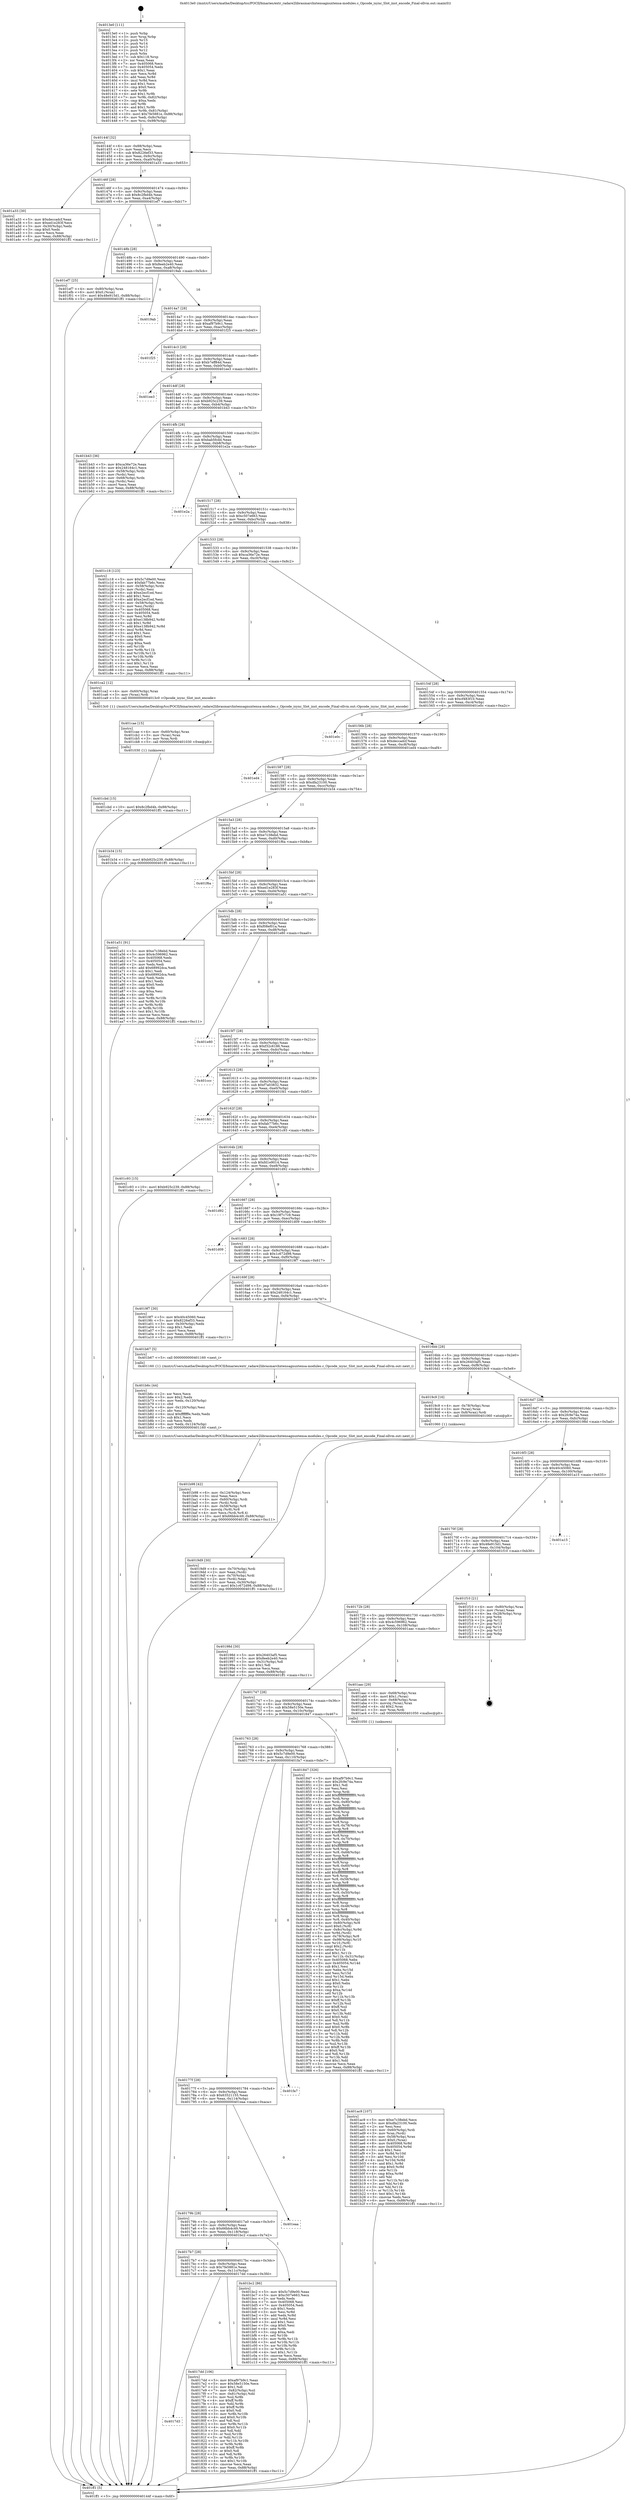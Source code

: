 digraph "0x4013e0" {
  label = "0x4013e0 (/mnt/c/Users/mathe/Desktop/tcc/POCII/binaries/extr_radare2librasmarchxtensagnuxtensa-modules.c_Opcode_isync_Slot_inst_encode_Final-ollvm.out::main(0))"
  labelloc = "t"
  node[shape=record]

  Entry [label="",width=0.3,height=0.3,shape=circle,fillcolor=black,style=filled]
  "0x40144f" [label="{
     0x40144f [32]\l
     | [instrs]\l
     &nbsp;&nbsp;0x40144f \<+6\>: mov -0x88(%rbp),%eax\l
     &nbsp;&nbsp;0x401455 \<+2\>: mov %eax,%ecx\l
     &nbsp;&nbsp;0x401457 \<+6\>: sub $0x8226ef33,%ecx\l
     &nbsp;&nbsp;0x40145d \<+6\>: mov %eax,-0x9c(%rbp)\l
     &nbsp;&nbsp;0x401463 \<+6\>: mov %ecx,-0xa0(%rbp)\l
     &nbsp;&nbsp;0x401469 \<+6\>: je 0000000000401a33 \<main+0x653\>\l
  }"]
  "0x401a33" [label="{
     0x401a33 [30]\l
     | [instrs]\l
     &nbsp;&nbsp;0x401a33 \<+5\>: mov $0xdeccadcf,%eax\l
     &nbsp;&nbsp;0x401a38 \<+5\>: mov $0xed1e283f,%ecx\l
     &nbsp;&nbsp;0x401a3d \<+3\>: mov -0x30(%rbp),%edx\l
     &nbsp;&nbsp;0x401a40 \<+3\>: cmp $0x0,%edx\l
     &nbsp;&nbsp;0x401a43 \<+3\>: cmove %ecx,%eax\l
     &nbsp;&nbsp;0x401a46 \<+6\>: mov %eax,-0x88(%rbp)\l
     &nbsp;&nbsp;0x401a4c \<+5\>: jmp 0000000000401ff1 \<main+0xc11\>\l
  }"]
  "0x40146f" [label="{
     0x40146f [28]\l
     | [instrs]\l
     &nbsp;&nbsp;0x40146f \<+5\>: jmp 0000000000401474 \<main+0x94\>\l
     &nbsp;&nbsp;0x401474 \<+6\>: mov -0x9c(%rbp),%eax\l
     &nbsp;&nbsp;0x40147a \<+5\>: sub $0x8c2fbd4b,%eax\l
     &nbsp;&nbsp;0x40147f \<+6\>: mov %eax,-0xa4(%rbp)\l
     &nbsp;&nbsp;0x401485 \<+6\>: je 0000000000401ef7 \<main+0xb17\>\l
  }"]
  Exit [label="",width=0.3,height=0.3,shape=circle,fillcolor=black,style=filled,peripheries=2]
  "0x401ef7" [label="{
     0x401ef7 [25]\l
     | [instrs]\l
     &nbsp;&nbsp;0x401ef7 \<+4\>: mov -0x80(%rbp),%rax\l
     &nbsp;&nbsp;0x401efb \<+6\>: movl $0x0,(%rax)\l
     &nbsp;&nbsp;0x401f01 \<+10\>: movl $0x48e915d1,-0x88(%rbp)\l
     &nbsp;&nbsp;0x401f0b \<+5\>: jmp 0000000000401ff1 \<main+0xc11\>\l
  }"]
  "0x40148b" [label="{
     0x40148b [28]\l
     | [instrs]\l
     &nbsp;&nbsp;0x40148b \<+5\>: jmp 0000000000401490 \<main+0xb0\>\l
     &nbsp;&nbsp;0x401490 \<+6\>: mov -0x9c(%rbp),%eax\l
     &nbsp;&nbsp;0x401496 \<+5\>: sub $0x8eeb2e40,%eax\l
     &nbsp;&nbsp;0x40149b \<+6\>: mov %eax,-0xa8(%rbp)\l
     &nbsp;&nbsp;0x4014a1 \<+6\>: je 00000000004019ab \<main+0x5cb\>\l
  }"]
  "0x401cbd" [label="{
     0x401cbd [15]\l
     | [instrs]\l
     &nbsp;&nbsp;0x401cbd \<+10\>: movl $0x8c2fbd4b,-0x88(%rbp)\l
     &nbsp;&nbsp;0x401cc7 \<+5\>: jmp 0000000000401ff1 \<main+0xc11\>\l
  }"]
  "0x4019ab" [label="{
     0x4019ab\l
  }", style=dashed]
  "0x4014a7" [label="{
     0x4014a7 [28]\l
     | [instrs]\l
     &nbsp;&nbsp;0x4014a7 \<+5\>: jmp 00000000004014ac \<main+0xcc\>\l
     &nbsp;&nbsp;0x4014ac \<+6\>: mov -0x9c(%rbp),%eax\l
     &nbsp;&nbsp;0x4014b2 \<+5\>: sub $0xaf97b9c1,%eax\l
     &nbsp;&nbsp;0x4014b7 \<+6\>: mov %eax,-0xac(%rbp)\l
     &nbsp;&nbsp;0x4014bd \<+6\>: je 0000000000401f25 \<main+0xb45\>\l
  }"]
  "0x401cae" [label="{
     0x401cae [15]\l
     | [instrs]\l
     &nbsp;&nbsp;0x401cae \<+4\>: mov -0x60(%rbp),%rax\l
     &nbsp;&nbsp;0x401cb2 \<+3\>: mov (%rax),%rax\l
     &nbsp;&nbsp;0x401cb5 \<+3\>: mov %rax,%rdi\l
     &nbsp;&nbsp;0x401cb8 \<+5\>: call 0000000000401030 \<free@plt\>\l
     | [calls]\l
     &nbsp;&nbsp;0x401030 \{1\} (unknown)\l
  }"]
  "0x401f25" [label="{
     0x401f25\l
  }", style=dashed]
  "0x4014c3" [label="{
     0x4014c3 [28]\l
     | [instrs]\l
     &nbsp;&nbsp;0x4014c3 \<+5\>: jmp 00000000004014c8 \<main+0xe8\>\l
     &nbsp;&nbsp;0x4014c8 \<+6\>: mov -0x9c(%rbp),%eax\l
     &nbsp;&nbsp;0x4014ce \<+5\>: sub $0xb7eff84d,%eax\l
     &nbsp;&nbsp;0x4014d3 \<+6\>: mov %eax,-0xb0(%rbp)\l
     &nbsp;&nbsp;0x4014d9 \<+6\>: je 0000000000401ee3 \<main+0xb03\>\l
  }"]
  "0x401b98" [label="{
     0x401b98 [42]\l
     | [instrs]\l
     &nbsp;&nbsp;0x401b98 \<+6\>: mov -0x124(%rbp),%ecx\l
     &nbsp;&nbsp;0x401b9e \<+3\>: imul %eax,%ecx\l
     &nbsp;&nbsp;0x401ba1 \<+4\>: mov -0x60(%rbp),%rdi\l
     &nbsp;&nbsp;0x401ba5 \<+3\>: mov (%rdi),%rdi\l
     &nbsp;&nbsp;0x401ba8 \<+4\>: mov -0x58(%rbp),%r8\l
     &nbsp;&nbsp;0x401bac \<+3\>: movslq (%r8),%r8\l
     &nbsp;&nbsp;0x401baf \<+4\>: mov %ecx,(%rdi,%r8,4)\l
     &nbsp;&nbsp;0x401bb3 \<+10\>: movl $0x66bb4c49,-0x88(%rbp)\l
     &nbsp;&nbsp;0x401bbd \<+5\>: jmp 0000000000401ff1 \<main+0xc11\>\l
  }"]
  "0x401ee3" [label="{
     0x401ee3\l
  }", style=dashed]
  "0x4014df" [label="{
     0x4014df [28]\l
     | [instrs]\l
     &nbsp;&nbsp;0x4014df \<+5\>: jmp 00000000004014e4 \<main+0x104\>\l
     &nbsp;&nbsp;0x4014e4 \<+6\>: mov -0x9c(%rbp),%eax\l
     &nbsp;&nbsp;0x4014ea \<+5\>: sub $0xb925c239,%eax\l
     &nbsp;&nbsp;0x4014ef \<+6\>: mov %eax,-0xb4(%rbp)\l
     &nbsp;&nbsp;0x4014f5 \<+6\>: je 0000000000401b43 \<main+0x763\>\l
  }"]
  "0x401b6c" [label="{
     0x401b6c [44]\l
     | [instrs]\l
     &nbsp;&nbsp;0x401b6c \<+2\>: xor %ecx,%ecx\l
     &nbsp;&nbsp;0x401b6e \<+5\>: mov $0x2,%edx\l
     &nbsp;&nbsp;0x401b73 \<+6\>: mov %edx,-0x120(%rbp)\l
     &nbsp;&nbsp;0x401b79 \<+1\>: cltd\l
     &nbsp;&nbsp;0x401b7a \<+6\>: mov -0x120(%rbp),%esi\l
     &nbsp;&nbsp;0x401b80 \<+2\>: idiv %esi\l
     &nbsp;&nbsp;0x401b82 \<+6\>: imul $0xfffffffe,%edx,%edx\l
     &nbsp;&nbsp;0x401b88 \<+3\>: sub $0x1,%ecx\l
     &nbsp;&nbsp;0x401b8b \<+2\>: sub %ecx,%edx\l
     &nbsp;&nbsp;0x401b8d \<+6\>: mov %edx,-0x124(%rbp)\l
     &nbsp;&nbsp;0x401b93 \<+5\>: call 0000000000401160 \<next_i\>\l
     | [calls]\l
     &nbsp;&nbsp;0x401160 \{1\} (/mnt/c/Users/mathe/Desktop/tcc/POCII/binaries/extr_radare2librasmarchxtensagnuxtensa-modules.c_Opcode_isync_Slot_inst_encode_Final-ollvm.out::next_i)\l
  }"]
  "0x401b43" [label="{
     0x401b43 [36]\l
     | [instrs]\l
     &nbsp;&nbsp;0x401b43 \<+5\>: mov $0xca36e72e,%eax\l
     &nbsp;&nbsp;0x401b48 \<+5\>: mov $0x248164c1,%ecx\l
     &nbsp;&nbsp;0x401b4d \<+4\>: mov -0x58(%rbp),%rdx\l
     &nbsp;&nbsp;0x401b51 \<+2\>: mov (%rdx),%esi\l
     &nbsp;&nbsp;0x401b53 \<+4\>: mov -0x68(%rbp),%rdx\l
     &nbsp;&nbsp;0x401b57 \<+2\>: cmp (%rdx),%esi\l
     &nbsp;&nbsp;0x401b59 \<+3\>: cmovl %ecx,%eax\l
     &nbsp;&nbsp;0x401b5c \<+6\>: mov %eax,-0x88(%rbp)\l
     &nbsp;&nbsp;0x401b62 \<+5\>: jmp 0000000000401ff1 \<main+0xc11\>\l
  }"]
  "0x4014fb" [label="{
     0x4014fb [28]\l
     | [instrs]\l
     &nbsp;&nbsp;0x4014fb \<+5\>: jmp 0000000000401500 \<main+0x120\>\l
     &nbsp;&nbsp;0x401500 \<+6\>: mov -0x9c(%rbp),%eax\l
     &nbsp;&nbsp;0x401506 \<+5\>: sub $0xbab5fcdd,%eax\l
     &nbsp;&nbsp;0x40150b \<+6\>: mov %eax,-0xb8(%rbp)\l
     &nbsp;&nbsp;0x401511 \<+6\>: je 0000000000401e2a \<main+0xa4a\>\l
  }"]
  "0x401ac9" [label="{
     0x401ac9 [107]\l
     | [instrs]\l
     &nbsp;&nbsp;0x401ac9 \<+5\>: mov $0xe7c38ebd,%ecx\l
     &nbsp;&nbsp;0x401ace \<+5\>: mov $0xdfa23100,%edx\l
     &nbsp;&nbsp;0x401ad3 \<+2\>: xor %esi,%esi\l
     &nbsp;&nbsp;0x401ad5 \<+4\>: mov -0x60(%rbp),%rdi\l
     &nbsp;&nbsp;0x401ad9 \<+3\>: mov %rax,(%rdi)\l
     &nbsp;&nbsp;0x401adc \<+4\>: mov -0x58(%rbp),%rax\l
     &nbsp;&nbsp;0x401ae0 \<+6\>: movl $0x0,(%rax)\l
     &nbsp;&nbsp;0x401ae6 \<+8\>: mov 0x405068,%r8d\l
     &nbsp;&nbsp;0x401aee \<+8\>: mov 0x405054,%r9d\l
     &nbsp;&nbsp;0x401af6 \<+3\>: sub $0x1,%esi\l
     &nbsp;&nbsp;0x401af9 \<+3\>: mov %r8d,%r10d\l
     &nbsp;&nbsp;0x401afc \<+3\>: add %esi,%r10d\l
     &nbsp;&nbsp;0x401aff \<+4\>: imul %r10d,%r8d\l
     &nbsp;&nbsp;0x401b03 \<+4\>: and $0x1,%r8d\l
     &nbsp;&nbsp;0x401b07 \<+4\>: cmp $0x0,%r8d\l
     &nbsp;&nbsp;0x401b0b \<+4\>: sete %r11b\l
     &nbsp;&nbsp;0x401b0f \<+4\>: cmp $0xa,%r9d\l
     &nbsp;&nbsp;0x401b13 \<+3\>: setl %bl\l
     &nbsp;&nbsp;0x401b16 \<+3\>: mov %r11b,%r14b\l
     &nbsp;&nbsp;0x401b19 \<+3\>: and %bl,%r14b\l
     &nbsp;&nbsp;0x401b1c \<+3\>: xor %bl,%r11b\l
     &nbsp;&nbsp;0x401b1f \<+3\>: or %r11b,%r14b\l
     &nbsp;&nbsp;0x401b22 \<+4\>: test $0x1,%r14b\l
     &nbsp;&nbsp;0x401b26 \<+3\>: cmovne %edx,%ecx\l
     &nbsp;&nbsp;0x401b29 \<+6\>: mov %ecx,-0x88(%rbp)\l
     &nbsp;&nbsp;0x401b2f \<+5\>: jmp 0000000000401ff1 \<main+0xc11\>\l
  }"]
  "0x401e2a" [label="{
     0x401e2a\l
  }", style=dashed]
  "0x401517" [label="{
     0x401517 [28]\l
     | [instrs]\l
     &nbsp;&nbsp;0x401517 \<+5\>: jmp 000000000040151c \<main+0x13c\>\l
     &nbsp;&nbsp;0x40151c \<+6\>: mov -0x9c(%rbp),%eax\l
     &nbsp;&nbsp;0x401522 \<+5\>: sub $0xc507e663,%eax\l
     &nbsp;&nbsp;0x401527 \<+6\>: mov %eax,-0xbc(%rbp)\l
     &nbsp;&nbsp;0x40152d \<+6\>: je 0000000000401c18 \<main+0x838\>\l
  }"]
  "0x4019d9" [label="{
     0x4019d9 [30]\l
     | [instrs]\l
     &nbsp;&nbsp;0x4019d9 \<+4\>: mov -0x70(%rbp),%rdi\l
     &nbsp;&nbsp;0x4019dd \<+2\>: mov %eax,(%rdi)\l
     &nbsp;&nbsp;0x4019df \<+4\>: mov -0x70(%rbp),%rdi\l
     &nbsp;&nbsp;0x4019e3 \<+2\>: mov (%rdi),%eax\l
     &nbsp;&nbsp;0x4019e5 \<+3\>: mov %eax,-0x30(%rbp)\l
     &nbsp;&nbsp;0x4019e8 \<+10\>: movl $0x1c672d98,-0x88(%rbp)\l
     &nbsp;&nbsp;0x4019f2 \<+5\>: jmp 0000000000401ff1 \<main+0xc11\>\l
  }"]
  "0x401c18" [label="{
     0x401c18 [123]\l
     | [instrs]\l
     &nbsp;&nbsp;0x401c18 \<+5\>: mov $0x5c7d9e00,%eax\l
     &nbsp;&nbsp;0x401c1d \<+5\>: mov $0xfab77b6c,%ecx\l
     &nbsp;&nbsp;0x401c22 \<+4\>: mov -0x58(%rbp),%rdx\l
     &nbsp;&nbsp;0x401c26 \<+2\>: mov (%rdx),%esi\l
     &nbsp;&nbsp;0x401c28 \<+6\>: sub $0xe2ecf1ed,%esi\l
     &nbsp;&nbsp;0x401c2e \<+3\>: add $0x1,%esi\l
     &nbsp;&nbsp;0x401c31 \<+6\>: add $0xe2ecf1ed,%esi\l
     &nbsp;&nbsp;0x401c37 \<+4\>: mov -0x58(%rbp),%rdx\l
     &nbsp;&nbsp;0x401c3b \<+2\>: mov %esi,(%rdx)\l
     &nbsp;&nbsp;0x401c3d \<+7\>: mov 0x405068,%esi\l
     &nbsp;&nbsp;0x401c44 \<+7\>: mov 0x405054,%edi\l
     &nbsp;&nbsp;0x401c4b \<+3\>: mov %esi,%r8d\l
     &nbsp;&nbsp;0x401c4e \<+7\>: sub $0xe138b942,%r8d\l
     &nbsp;&nbsp;0x401c55 \<+4\>: sub $0x1,%r8d\l
     &nbsp;&nbsp;0x401c59 \<+7\>: add $0xe138b942,%r8d\l
     &nbsp;&nbsp;0x401c60 \<+4\>: imul %r8d,%esi\l
     &nbsp;&nbsp;0x401c64 \<+3\>: and $0x1,%esi\l
     &nbsp;&nbsp;0x401c67 \<+3\>: cmp $0x0,%esi\l
     &nbsp;&nbsp;0x401c6a \<+4\>: sete %r9b\l
     &nbsp;&nbsp;0x401c6e \<+3\>: cmp $0xa,%edi\l
     &nbsp;&nbsp;0x401c71 \<+4\>: setl %r10b\l
     &nbsp;&nbsp;0x401c75 \<+3\>: mov %r9b,%r11b\l
     &nbsp;&nbsp;0x401c78 \<+3\>: and %r10b,%r11b\l
     &nbsp;&nbsp;0x401c7b \<+3\>: xor %r10b,%r9b\l
     &nbsp;&nbsp;0x401c7e \<+3\>: or %r9b,%r11b\l
     &nbsp;&nbsp;0x401c81 \<+4\>: test $0x1,%r11b\l
     &nbsp;&nbsp;0x401c85 \<+3\>: cmovne %ecx,%eax\l
     &nbsp;&nbsp;0x401c88 \<+6\>: mov %eax,-0x88(%rbp)\l
     &nbsp;&nbsp;0x401c8e \<+5\>: jmp 0000000000401ff1 \<main+0xc11\>\l
  }"]
  "0x401533" [label="{
     0x401533 [28]\l
     | [instrs]\l
     &nbsp;&nbsp;0x401533 \<+5\>: jmp 0000000000401538 \<main+0x158\>\l
     &nbsp;&nbsp;0x401538 \<+6\>: mov -0x9c(%rbp),%eax\l
     &nbsp;&nbsp;0x40153e \<+5\>: sub $0xca36e72e,%eax\l
     &nbsp;&nbsp;0x401543 \<+6\>: mov %eax,-0xc0(%rbp)\l
     &nbsp;&nbsp;0x401549 \<+6\>: je 0000000000401ca2 \<main+0x8c2\>\l
  }"]
  "0x4013e0" [label="{
     0x4013e0 [111]\l
     | [instrs]\l
     &nbsp;&nbsp;0x4013e0 \<+1\>: push %rbp\l
     &nbsp;&nbsp;0x4013e1 \<+3\>: mov %rsp,%rbp\l
     &nbsp;&nbsp;0x4013e4 \<+2\>: push %r15\l
     &nbsp;&nbsp;0x4013e6 \<+2\>: push %r14\l
     &nbsp;&nbsp;0x4013e8 \<+2\>: push %r13\l
     &nbsp;&nbsp;0x4013ea \<+2\>: push %r12\l
     &nbsp;&nbsp;0x4013ec \<+1\>: push %rbx\l
     &nbsp;&nbsp;0x4013ed \<+7\>: sub $0x118,%rsp\l
     &nbsp;&nbsp;0x4013f4 \<+2\>: xor %eax,%eax\l
     &nbsp;&nbsp;0x4013f6 \<+7\>: mov 0x405068,%ecx\l
     &nbsp;&nbsp;0x4013fd \<+7\>: mov 0x405054,%edx\l
     &nbsp;&nbsp;0x401404 \<+3\>: sub $0x1,%eax\l
     &nbsp;&nbsp;0x401407 \<+3\>: mov %ecx,%r8d\l
     &nbsp;&nbsp;0x40140a \<+3\>: add %eax,%r8d\l
     &nbsp;&nbsp;0x40140d \<+4\>: imul %r8d,%ecx\l
     &nbsp;&nbsp;0x401411 \<+3\>: and $0x1,%ecx\l
     &nbsp;&nbsp;0x401414 \<+3\>: cmp $0x0,%ecx\l
     &nbsp;&nbsp;0x401417 \<+4\>: sete %r9b\l
     &nbsp;&nbsp;0x40141b \<+4\>: and $0x1,%r9b\l
     &nbsp;&nbsp;0x40141f \<+7\>: mov %r9b,-0x82(%rbp)\l
     &nbsp;&nbsp;0x401426 \<+3\>: cmp $0xa,%edx\l
     &nbsp;&nbsp;0x401429 \<+4\>: setl %r9b\l
     &nbsp;&nbsp;0x40142d \<+4\>: and $0x1,%r9b\l
     &nbsp;&nbsp;0x401431 \<+7\>: mov %r9b,-0x81(%rbp)\l
     &nbsp;&nbsp;0x401438 \<+10\>: movl $0x7fe5881e,-0x88(%rbp)\l
     &nbsp;&nbsp;0x401442 \<+6\>: mov %edi,-0x8c(%rbp)\l
     &nbsp;&nbsp;0x401448 \<+7\>: mov %rsi,-0x98(%rbp)\l
  }"]
  "0x401ca2" [label="{
     0x401ca2 [12]\l
     | [instrs]\l
     &nbsp;&nbsp;0x401ca2 \<+4\>: mov -0x60(%rbp),%rax\l
     &nbsp;&nbsp;0x401ca6 \<+3\>: mov (%rax),%rdi\l
     &nbsp;&nbsp;0x401ca9 \<+5\>: call 00000000004013c0 \<Opcode_isync_Slot_inst_encode\>\l
     | [calls]\l
     &nbsp;&nbsp;0x4013c0 \{1\} (/mnt/c/Users/mathe/Desktop/tcc/POCII/binaries/extr_radare2librasmarchxtensagnuxtensa-modules.c_Opcode_isync_Slot_inst_encode_Final-ollvm.out::Opcode_isync_Slot_inst_encode)\l
  }"]
  "0x40154f" [label="{
     0x40154f [28]\l
     | [instrs]\l
     &nbsp;&nbsp;0x40154f \<+5\>: jmp 0000000000401554 \<main+0x174\>\l
     &nbsp;&nbsp;0x401554 \<+6\>: mov -0x9c(%rbp),%eax\l
     &nbsp;&nbsp;0x40155a \<+5\>: sub $0xcf483f10,%eax\l
     &nbsp;&nbsp;0x40155f \<+6\>: mov %eax,-0xc4(%rbp)\l
     &nbsp;&nbsp;0x401565 \<+6\>: je 0000000000401e0c \<main+0xa2c\>\l
  }"]
  "0x401ff1" [label="{
     0x401ff1 [5]\l
     | [instrs]\l
     &nbsp;&nbsp;0x401ff1 \<+5\>: jmp 000000000040144f \<main+0x6f\>\l
  }"]
  "0x401e0c" [label="{
     0x401e0c\l
  }", style=dashed]
  "0x40156b" [label="{
     0x40156b [28]\l
     | [instrs]\l
     &nbsp;&nbsp;0x40156b \<+5\>: jmp 0000000000401570 \<main+0x190\>\l
     &nbsp;&nbsp;0x401570 \<+6\>: mov -0x9c(%rbp),%eax\l
     &nbsp;&nbsp;0x401576 \<+5\>: sub $0xdeccadcf,%eax\l
     &nbsp;&nbsp;0x40157b \<+6\>: mov %eax,-0xc8(%rbp)\l
     &nbsp;&nbsp;0x401581 \<+6\>: je 0000000000401ed4 \<main+0xaf4\>\l
  }"]
  "0x4017d3" [label="{
     0x4017d3\l
  }", style=dashed]
  "0x401ed4" [label="{
     0x401ed4\l
  }", style=dashed]
  "0x401587" [label="{
     0x401587 [28]\l
     | [instrs]\l
     &nbsp;&nbsp;0x401587 \<+5\>: jmp 000000000040158c \<main+0x1ac\>\l
     &nbsp;&nbsp;0x40158c \<+6\>: mov -0x9c(%rbp),%eax\l
     &nbsp;&nbsp;0x401592 \<+5\>: sub $0xdfa23100,%eax\l
     &nbsp;&nbsp;0x401597 \<+6\>: mov %eax,-0xcc(%rbp)\l
     &nbsp;&nbsp;0x40159d \<+6\>: je 0000000000401b34 \<main+0x754\>\l
  }"]
  "0x4017dd" [label="{
     0x4017dd [106]\l
     | [instrs]\l
     &nbsp;&nbsp;0x4017dd \<+5\>: mov $0xaf97b9c1,%eax\l
     &nbsp;&nbsp;0x4017e2 \<+5\>: mov $0x58e5150e,%ecx\l
     &nbsp;&nbsp;0x4017e7 \<+2\>: mov $0x1,%dl\l
     &nbsp;&nbsp;0x4017e9 \<+7\>: mov -0x82(%rbp),%sil\l
     &nbsp;&nbsp;0x4017f0 \<+7\>: mov -0x81(%rbp),%dil\l
     &nbsp;&nbsp;0x4017f7 \<+3\>: mov %sil,%r8b\l
     &nbsp;&nbsp;0x4017fa \<+4\>: xor $0xff,%r8b\l
     &nbsp;&nbsp;0x4017fe \<+3\>: mov %dil,%r9b\l
     &nbsp;&nbsp;0x401801 \<+4\>: xor $0xff,%r9b\l
     &nbsp;&nbsp;0x401805 \<+3\>: xor $0x0,%dl\l
     &nbsp;&nbsp;0x401808 \<+3\>: mov %r8b,%r10b\l
     &nbsp;&nbsp;0x40180b \<+4\>: and $0x0,%r10b\l
     &nbsp;&nbsp;0x40180f \<+3\>: and %dl,%sil\l
     &nbsp;&nbsp;0x401812 \<+3\>: mov %r9b,%r11b\l
     &nbsp;&nbsp;0x401815 \<+4\>: and $0x0,%r11b\l
     &nbsp;&nbsp;0x401819 \<+3\>: and %dl,%dil\l
     &nbsp;&nbsp;0x40181c \<+3\>: or %sil,%r10b\l
     &nbsp;&nbsp;0x40181f \<+3\>: or %dil,%r11b\l
     &nbsp;&nbsp;0x401822 \<+3\>: xor %r11b,%r10b\l
     &nbsp;&nbsp;0x401825 \<+3\>: or %r9b,%r8b\l
     &nbsp;&nbsp;0x401828 \<+4\>: xor $0xff,%r8b\l
     &nbsp;&nbsp;0x40182c \<+3\>: or $0x0,%dl\l
     &nbsp;&nbsp;0x40182f \<+3\>: and %dl,%r8b\l
     &nbsp;&nbsp;0x401832 \<+3\>: or %r8b,%r10b\l
     &nbsp;&nbsp;0x401835 \<+4\>: test $0x1,%r10b\l
     &nbsp;&nbsp;0x401839 \<+3\>: cmovne %ecx,%eax\l
     &nbsp;&nbsp;0x40183c \<+6\>: mov %eax,-0x88(%rbp)\l
     &nbsp;&nbsp;0x401842 \<+5\>: jmp 0000000000401ff1 \<main+0xc11\>\l
  }"]
  "0x401b34" [label="{
     0x401b34 [15]\l
     | [instrs]\l
     &nbsp;&nbsp;0x401b34 \<+10\>: movl $0xb925c239,-0x88(%rbp)\l
     &nbsp;&nbsp;0x401b3e \<+5\>: jmp 0000000000401ff1 \<main+0xc11\>\l
  }"]
  "0x4015a3" [label="{
     0x4015a3 [28]\l
     | [instrs]\l
     &nbsp;&nbsp;0x4015a3 \<+5\>: jmp 00000000004015a8 \<main+0x1c8\>\l
     &nbsp;&nbsp;0x4015a8 \<+6\>: mov -0x9c(%rbp),%eax\l
     &nbsp;&nbsp;0x4015ae \<+5\>: sub $0xe7c38ebd,%eax\l
     &nbsp;&nbsp;0x4015b3 \<+6\>: mov %eax,-0xd0(%rbp)\l
     &nbsp;&nbsp;0x4015b9 \<+6\>: je 0000000000401f6a \<main+0xb8a\>\l
  }"]
  "0x4017b7" [label="{
     0x4017b7 [28]\l
     | [instrs]\l
     &nbsp;&nbsp;0x4017b7 \<+5\>: jmp 00000000004017bc \<main+0x3dc\>\l
     &nbsp;&nbsp;0x4017bc \<+6\>: mov -0x9c(%rbp),%eax\l
     &nbsp;&nbsp;0x4017c2 \<+5\>: sub $0x7fe5881e,%eax\l
     &nbsp;&nbsp;0x4017c7 \<+6\>: mov %eax,-0x11c(%rbp)\l
     &nbsp;&nbsp;0x4017cd \<+6\>: je 00000000004017dd \<main+0x3fd\>\l
  }"]
  "0x401f6a" [label="{
     0x401f6a\l
  }", style=dashed]
  "0x4015bf" [label="{
     0x4015bf [28]\l
     | [instrs]\l
     &nbsp;&nbsp;0x4015bf \<+5\>: jmp 00000000004015c4 \<main+0x1e4\>\l
     &nbsp;&nbsp;0x4015c4 \<+6\>: mov -0x9c(%rbp),%eax\l
     &nbsp;&nbsp;0x4015ca \<+5\>: sub $0xed1e283f,%eax\l
     &nbsp;&nbsp;0x4015cf \<+6\>: mov %eax,-0xd4(%rbp)\l
     &nbsp;&nbsp;0x4015d5 \<+6\>: je 0000000000401a51 \<main+0x671\>\l
  }"]
  "0x401bc2" [label="{
     0x401bc2 [86]\l
     | [instrs]\l
     &nbsp;&nbsp;0x401bc2 \<+5\>: mov $0x5c7d9e00,%eax\l
     &nbsp;&nbsp;0x401bc7 \<+5\>: mov $0xc507e663,%ecx\l
     &nbsp;&nbsp;0x401bcc \<+2\>: xor %edx,%edx\l
     &nbsp;&nbsp;0x401bce \<+7\>: mov 0x405068,%esi\l
     &nbsp;&nbsp;0x401bd5 \<+7\>: mov 0x405054,%edi\l
     &nbsp;&nbsp;0x401bdc \<+3\>: sub $0x1,%edx\l
     &nbsp;&nbsp;0x401bdf \<+3\>: mov %esi,%r8d\l
     &nbsp;&nbsp;0x401be2 \<+3\>: add %edx,%r8d\l
     &nbsp;&nbsp;0x401be5 \<+4\>: imul %r8d,%esi\l
     &nbsp;&nbsp;0x401be9 \<+3\>: and $0x1,%esi\l
     &nbsp;&nbsp;0x401bec \<+3\>: cmp $0x0,%esi\l
     &nbsp;&nbsp;0x401bef \<+4\>: sete %r9b\l
     &nbsp;&nbsp;0x401bf3 \<+3\>: cmp $0xa,%edi\l
     &nbsp;&nbsp;0x401bf6 \<+4\>: setl %r10b\l
     &nbsp;&nbsp;0x401bfa \<+3\>: mov %r9b,%r11b\l
     &nbsp;&nbsp;0x401bfd \<+3\>: and %r10b,%r11b\l
     &nbsp;&nbsp;0x401c00 \<+3\>: xor %r10b,%r9b\l
     &nbsp;&nbsp;0x401c03 \<+3\>: or %r9b,%r11b\l
     &nbsp;&nbsp;0x401c06 \<+4\>: test $0x1,%r11b\l
     &nbsp;&nbsp;0x401c0a \<+3\>: cmovne %ecx,%eax\l
     &nbsp;&nbsp;0x401c0d \<+6\>: mov %eax,-0x88(%rbp)\l
     &nbsp;&nbsp;0x401c13 \<+5\>: jmp 0000000000401ff1 \<main+0xc11\>\l
  }"]
  "0x401a51" [label="{
     0x401a51 [91]\l
     | [instrs]\l
     &nbsp;&nbsp;0x401a51 \<+5\>: mov $0xe7c38ebd,%eax\l
     &nbsp;&nbsp;0x401a56 \<+5\>: mov $0x4c596962,%ecx\l
     &nbsp;&nbsp;0x401a5b \<+7\>: mov 0x405068,%edx\l
     &nbsp;&nbsp;0x401a62 \<+7\>: mov 0x405054,%esi\l
     &nbsp;&nbsp;0x401a69 \<+2\>: mov %edx,%edi\l
     &nbsp;&nbsp;0x401a6b \<+6\>: add $0x68992dca,%edi\l
     &nbsp;&nbsp;0x401a71 \<+3\>: sub $0x1,%edi\l
     &nbsp;&nbsp;0x401a74 \<+6\>: sub $0x68992dca,%edi\l
     &nbsp;&nbsp;0x401a7a \<+3\>: imul %edi,%edx\l
     &nbsp;&nbsp;0x401a7d \<+3\>: and $0x1,%edx\l
     &nbsp;&nbsp;0x401a80 \<+3\>: cmp $0x0,%edx\l
     &nbsp;&nbsp;0x401a83 \<+4\>: sete %r8b\l
     &nbsp;&nbsp;0x401a87 \<+3\>: cmp $0xa,%esi\l
     &nbsp;&nbsp;0x401a8a \<+4\>: setl %r9b\l
     &nbsp;&nbsp;0x401a8e \<+3\>: mov %r8b,%r10b\l
     &nbsp;&nbsp;0x401a91 \<+3\>: and %r9b,%r10b\l
     &nbsp;&nbsp;0x401a94 \<+3\>: xor %r9b,%r8b\l
     &nbsp;&nbsp;0x401a97 \<+3\>: or %r8b,%r10b\l
     &nbsp;&nbsp;0x401a9a \<+4\>: test $0x1,%r10b\l
     &nbsp;&nbsp;0x401a9e \<+3\>: cmovne %ecx,%eax\l
     &nbsp;&nbsp;0x401aa1 \<+6\>: mov %eax,-0x88(%rbp)\l
     &nbsp;&nbsp;0x401aa7 \<+5\>: jmp 0000000000401ff1 \<main+0xc11\>\l
  }"]
  "0x4015db" [label="{
     0x4015db [28]\l
     | [instrs]\l
     &nbsp;&nbsp;0x4015db \<+5\>: jmp 00000000004015e0 \<main+0x200\>\l
     &nbsp;&nbsp;0x4015e0 \<+6\>: mov -0x9c(%rbp),%eax\l
     &nbsp;&nbsp;0x4015e6 \<+5\>: sub $0xf08ef01a,%eax\l
     &nbsp;&nbsp;0x4015eb \<+6\>: mov %eax,-0xd8(%rbp)\l
     &nbsp;&nbsp;0x4015f1 \<+6\>: je 0000000000401e80 \<main+0xaa0\>\l
  }"]
  "0x40179b" [label="{
     0x40179b [28]\l
     | [instrs]\l
     &nbsp;&nbsp;0x40179b \<+5\>: jmp 00000000004017a0 \<main+0x3c0\>\l
     &nbsp;&nbsp;0x4017a0 \<+6\>: mov -0x9c(%rbp),%eax\l
     &nbsp;&nbsp;0x4017a6 \<+5\>: sub $0x66bb4c49,%eax\l
     &nbsp;&nbsp;0x4017ab \<+6\>: mov %eax,-0x118(%rbp)\l
     &nbsp;&nbsp;0x4017b1 \<+6\>: je 0000000000401bc2 \<main+0x7e2\>\l
  }"]
  "0x401e80" [label="{
     0x401e80\l
  }", style=dashed]
  "0x4015f7" [label="{
     0x4015f7 [28]\l
     | [instrs]\l
     &nbsp;&nbsp;0x4015f7 \<+5\>: jmp 00000000004015fc \<main+0x21c\>\l
     &nbsp;&nbsp;0x4015fc \<+6\>: mov -0x9c(%rbp),%eax\l
     &nbsp;&nbsp;0x401602 \<+5\>: sub $0xf32c6186,%eax\l
     &nbsp;&nbsp;0x401607 \<+6\>: mov %eax,-0xdc(%rbp)\l
     &nbsp;&nbsp;0x40160d \<+6\>: je 0000000000401ccc \<main+0x8ec\>\l
  }"]
  "0x401eaa" [label="{
     0x401eaa\l
  }", style=dashed]
  "0x401ccc" [label="{
     0x401ccc\l
  }", style=dashed]
  "0x401613" [label="{
     0x401613 [28]\l
     | [instrs]\l
     &nbsp;&nbsp;0x401613 \<+5\>: jmp 0000000000401618 \<main+0x238\>\l
     &nbsp;&nbsp;0x401618 \<+6\>: mov -0x9c(%rbp),%eax\l
     &nbsp;&nbsp;0x40161e \<+5\>: sub $0xf7a03832,%eax\l
     &nbsp;&nbsp;0x401623 \<+6\>: mov %eax,-0xe0(%rbp)\l
     &nbsp;&nbsp;0x401629 \<+6\>: je 0000000000401fd1 \<main+0xbf1\>\l
  }"]
  "0x40177f" [label="{
     0x40177f [28]\l
     | [instrs]\l
     &nbsp;&nbsp;0x40177f \<+5\>: jmp 0000000000401784 \<main+0x3a4\>\l
     &nbsp;&nbsp;0x401784 \<+6\>: mov -0x9c(%rbp),%eax\l
     &nbsp;&nbsp;0x40178a \<+5\>: sub $0x63521155,%eax\l
     &nbsp;&nbsp;0x40178f \<+6\>: mov %eax,-0x114(%rbp)\l
     &nbsp;&nbsp;0x401795 \<+6\>: je 0000000000401eaa \<main+0xaca\>\l
  }"]
  "0x401fd1" [label="{
     0x401fd1\l
  }", style=dashed]
  "0x40162f" [label="{
     0x40162f [28]\l
     | [instrs]\l
     &nbsp;&nbsp;0x40162f \<+5\>: jmp 0000000000401634 \<main+0x254\>\l
     &nbsp;&nbsp;0x401634 \<+6\>: mov -0x9c(%rbp),%eax\l
     &nbsp;&nbsp;0x40163a \<+5\>: sub $0xfab77b6c,%eax\l
     &nbsp;&nbsp;0x40163f \<+6\>: mov %eax,-0xe4(%rbp)\l
     &nbsp;&nbsp;0x401645 \<+6\>: je 0000000000401c93 \<main+0x8b3\>\l
  }"]
  "0x401fa7" [label="{
     0x401fa7\l
  }", style=dashed]
  "0x401c93" [label="{
     0x401c93 [15]\l
     | [instrs]\l
     &nbsp;&nbsp;0x401c93 \<+10\>: movl $0xb925c239,-0x88(%rbp)\l
     &nbsp;&nbsp;0x401c9d \<+5\>: jmp 0000000000401ff1 \<main+0xc11\>\l
  }"]
  "0x40164b" [label="{
     0x40164b [28]\l
     | [instrs]\l
     &nbsp;&nbsp;0x40164b \<+5\>: jmp 0000000000401650 \<main+0x270\>\l
     &nbsp;&nbsp;0x401650 \<+6\>: mov -0x9c(%rbp),%eax\l
     &nbsp;&nbsp;0x401656 \<+5\>: sub $0xfd1e9014,%eax\l
     &nbsp;&nbsp;0x40165b \<+6\>: mov %eax,-0xe8(%rbp)\l
     &nbsp;&nbsp;0x401661 \<+6\>: je 0000000000401d92 \<main+0x9b2\>\l
  }"]
  "0x401763" [label="{
     0x401763 [28]\l
     | [instrs]\l
     &nbsp;&nbsp;0x401763 \<+5\>: jmp 0000000000401768 \<main+0x388\>\l
     &nbsp;&nbsp;0x401768 \<+6\>: mov -0x9c(%rbp),%eax\l
     &nbsp;&nbsp;0x40176e \<+5\>: sub $0x5c7d9e00,%eax\l
     &nbsp;&nbsp;0x401773 \<+6\>: mov %eax,-0x110(%rbp)\l
     &nbsp;&nbsp;0x401779 \<+6\>: je 0000000000401fa7 \<main+0xbc7\>\l
  }"]
  "0x401d92" [label="{
     0x401d92\l
  }", style=dashed]
  "0x401667" [label="{
     0x401667 [28]\l
     | [instrs]\l
     &nbsp;&nbsp;0x401667 \<+5\>: jmp 000000000040166c \<main+0x28c\>\l
     &nbsp;&nbsp;0x40166c \<+6\>: mov -0x9c(%rbp),%eax\l
     &nbsp;&nbsp;0x401672 \<+5\>: sub $0x19f7c7c9,%eax\l
     &nbsp;&nbsp;0x401677 \<+6\>: mov %eax,-0xec(%rbp)\l
     &nbsp;&nbsp;0x40167d \<+6\>: je 0000000000401d09 \<main+0x929\>\l
  }"]
  "0x401847" [label="{
     0x401847 [326]\l
     | [instrs]\l
     &nbsp;&nbsp;0x401847 \<+5\>: mov $0xaf97b9c1,%eax\l
     &nbsp;&nbsp;0x40184c \<+5\>: mov $0x2fc9e74a,%ecx\l
     &nbsp;&nbsp;0x401851 \<+2\>: mov $0x1,%dl\l
     &nbsp;&nbsp;0x401853 \<+2\>: xor %esi,%esi\l
     &nbsp;&nbsp;0x401855 \<+3\>: mov %rsp,%rdi\l
     &nbsp;&nbsp;0x401858 \<+4\>: add $0xfffffffffffffff0,%rdi\l
     &nbsp;&nbsp;0x40185c \<+3\>: mov %rdi,%rsp\l
     &nbsp;&nbsp;0x40185f \<+4\>: mov %rdi,-0x80(%rbp)\l
     &nbsp;&nbsp;0x401863 \<+3\>: mov %rsp,%rdi\l
     &nbsp;&nbsp;0x401866 \<+4\>: add $0xfffffffffffffff0,%rdi\l
     &nbsp;&nbsp;0x40186a \<+3\>: mov %rdi,%rsp\l
     &nbsp;&nbsp;0x40186d \<+3\>: mov %rsp,%r8\l
     &nbsp;&nbsp;0x401870 \<+4\>: add $0xfffffffffffffff0,%r8\l
     &nbsp;&nbsp;0x401874 \<+3\>: mov %r8,%rsp\l
     &nbsp;&nbsp;0x401877 \<+4\>: mov %r8,-0x78(%rbp)\l
     &nbsp;&nbsp;0x40187b \<+3\>: mov %rsp,%r8\l
     &nbsp;&nbsp;0x40187e \<+4\>: add $0xfffffffffffffff0,%r8\l
     &nbsp;&nbsp;0x401882 \<+3\>: mov %r8,%rsp\l
     &nbsp;&nbsp;0x401885 \<+4\>: mov %r8,-0x70(%rbp)\l
     &nbsp;&nbsp;0x401889 \<+3\>: mov %rsp,%r8\l
     &nbsp;&nbsp;0x40188c \<+4\>: add $0xfffffffffffffff0,%r8\l
     &nbsp;&nbsp;0x401890 \<+3\>: mov %r8,%rsp\l
     &nbsp;&nbsp;0x401893 \<+4\>: mov %r8,-0x68(%rbp)\l
     &nbsp;&nbsp;0x401897 \<+3\>: mov %rsp,%r8\l
     &nbsp;&nbsp;0x40189a \<+4\>: add $0xfffffffffffffff0,%r8\l
     &nbsp;&nbsp;0x40189e \<+3\>: mov %r8,%rsp\l
     &nbsp;&nbsp;0x4018a1 \<+4\>: mov %r8,-0x60(%rbp)\l
     &nbsp;&nbsp;0x4018a5 \<+3\>: mov %rsp,%r8\l
     &nbsp;&nbsp;0x4018a8 \<+4\>: add $0xfffffffffffffff0,%r8\l
     &nbsp;&nbsp;0x4018ac \<+3\>: mov %r8,%rsp\l
     &nbsp;&nbsp;0x4018af \<+4\>: mov %r8,-0x58(%rbp)\l
     &nbsp;&nbsp;0x4018b3 \<+3\>: mov %rsp,%r8\l
     &nbsp;&nbsp;0x4018b6 \<+4\>: add $0xfffffffffffffff0,%r8\l
     &nbsp;&nbsp;0x4018ba \<+3\>: mov %r8,%rsp\l
     &nbsp;&nbsp;0x4018bd \<+4\>: mov %r8,-0x50(%rbp)\l
     &nbsp;&nbsp;0x4018c1 \<+3\>: mov %rsp,%r8\l
     &nbsp;&nbsp;0x4018c4 \<+4\>: add $0xfffffffffffffff0,%r8\l
     &nbsp;&nbsp;0x4018c8 \<+3\>: mov %r8,%rsp\l
     &nbsp;&nbsp;0x4018cb \<+4\>: mov %r8,-0x48(%rbp)\l
     &nbsp;&nbsp;0x4018cf \<+3\>: mov %rsp,%r8\l
     &nbsp;&nbsp;0x4018d2 \<+4\>: add $0xfffffffffffffff0,%r8\l
     &nbsp;&nbsp;0x4018d6 \<+3\>: mov %r8,%rsp\l
     &nbsp;&nbsp;0x4018d9 \<+4\>: mov %r8,-0x40(%rbp)\l
     &nbsp;&nbsp;0x4018dd \<+4\>: mov -0x80(%rbp),%r8\l
     &nbsp;&nbsp;0x4018e1 \<+7\>: movl $0x0,(%r8)\l
     &nbsp;&nbsp;0x4018e8 \<+7\>: mov -0x8c(%rbp),%r9d\l
     &nbsp;&nbsp;0x4018ef \<+3\>: mov %r9d,(%rdi)\l
     &nbsp;&nbsp;0x4018f2 \<+4\>: mov -0x78(%rbp),%r8\l
     &nbsp;&nbsp;0x4018f6 \<+7\>: mov -0x98(%rbp),%r10\l
     &nbsp;&nbsp;0x4018fd \<+3\>: mov %r10,(%r8)\l
     &nbsp;&nbsp;0x401900 \<+3\>: cmpl $0x2,(%rdi)\l
     &nbsp;&nbsp;0x401903 \<+4\>: setne %r11b\l
     &nbsp;&nbsp;0x401907 \<+4\>: and $0x1,%r11b\l
     &nbsp;&nbsp;0x40190b \<+4\>: mov %r11b,-0x31(%rbp)\l
     &nbsp;&nbsp;0x40190f \<+7\>: mov 0x405068,%ebx\l
     &nbsp;&nbsp;0x401916 \<+8\>: mov 0x405054,%r14d\l
     &nbsp;&nbsp;0x40191e \<+3\>: sub $0x1,%esi\l
     &nbsp;&nbsp;0x401921 \<+3\>: mov %ebx,%r15d\l
     &nbsp;&nbsp;0x401924 \<+3\>: add %esi,%r15d\l
     &nbsp;&nbsp;0x401927 \<+4\>: imul %r15d,%ebx\l
     &nbsp;&nbsp;0x40192b \<+3\>: and $0x1,%ebx\l
     &nbsp;&nbsp;0x40192e \<+3\>: cmp $0x0,%ebx\l
     &nbsp;&nbsp;0x401931 \<+4\>: sete %r11b\l
     &nbsp;&nbsp;0x401935 \<+4\>: cmp $0xa,%r14d\l
     &nbsp;&nbsp;0x401939 \<+4\>: setl %r12b\l
     &nbsp;&nbsp;0x40193d \<+3\>: mov %r11b,%r13b\l
     &nbsp;&nbsp;0x401940 \<+4\>: xor $0xff,%r13b\l
     &nbsp;&nbsp;0x401944 \<+3\>: mov %r12b,%sil\l
     &nbsp;&nbsp;0x401947 \<+4\>: xor $0xff,%sil\l
     &nbsp;&nbsp;0x40194b \<+3\>: xor $0x0,%dl\l
     &nbsp;&nbsp;0x40194e \<+3\>: mov %r13b,%dil\l
     &nbsp;&nbsp;0x401951 \<+4\>: and $0x0,%dil\l
     &nbsp;&nbsp;0x401955 \<+3\>: and %dl,%r11b\l
     &nbsp;&nbsp;0x401958 \<+3\>: mov %sil,%r8b\l
     &nbsp;&nbsp;0x40195b \<+4\>: and $0x0,%r8b\l
     &nbsp;&nbsp;0x40195f \<+3\>: and %dl,%r12b\l
     &nbsp;&nbsp;0x401962 \<+3\>: or %r11b,%dil\l
     &nbsp;&nbsp;0x401965 \<+3\>: or %r12b,%r8b\l
     &nbsp;&nbsp;0x401968 \<+3\>: xor %r8b,%dil\l
     &nbsp;&nbsp;0x40196b \<+3\>: or %sil,%r13b\l
     &nbsp;&nbsp;0x40196e \<+4\>: xor $0xff,%r13b\l
     &nbsp;&nbsp;0x401972 \<+3\>: or $0x0,%dl\l
     &nbsp;&nbsp;0x401975 \<+3\>: and %dl,%r13b\l
     &nbsp;&nbsp;0x401978 \<+3\>: or %r13b,%dil\l
     &nbsp;&nbsp;0x40197b \<+4\>: test $0x1,%dil\l
     &nbsp;&nbsp;0x40197f \<+3\>: cmovne %ecx,%eax\l
     &nbsp;&nbsp;0x401982 \<+6\>: mov %eax,-0x88(%rbp)\l
     &nbsp;&nbsp;0x401988 \<+5\>: jmp 0000000000401ff1 \<main+0xc11\>\l
  }"]
  "0x401d09" [label="{
     0x401d09\l
  }", style=dashed]
  "0x401683" [label="{
     0x401683 [28]\l
     | [instrs]\l
     &nbsp;&nbsp;0x401683 \<+5\>: jmp 0000000000401688 \<main+0x2a8\>\l
     &nbsp;&nbsp;0x401688 \<+6\>: mov -0x9c(%rbp),%eax\l
     &nbsp;&nbsp;0x40168e \<+5\>: sub $0x1c672d98,%eax\l
     &nbsp;&nbsp;0x401693 \<+6\>: mov %eax,-0xf0(%rbp)\l
     &nbsp;&nbsp;0x401699 \<+6\>: je 00000000004019f7 \<main+0x617\>\l
  }"]
  "0x401747" [label="{
     0x401747 [28]\l
     | [instrs]\l
     &nbsp;&nbsp;0x401747 \<+5\>: jmp 000000000040174c \<main+0x36c\>\l
     &nbsp;&nbsp;0x40174c \<+6\>: mov -0x9c(%rbp),%eax\l
     &nbsp;&nbsp;0x401752 \<+5\>: sub $0x58e5150e,%eax\l
     &nbsp;&nbsp;0x401757 \<+6\>: mov %eax,-0x10c(%rbp)\l
     &nbsp;&nbsp;0x40175d \<+6\>: je 0000000000401847 \<main+0x467\>\l
  }"]
  "0x4019f7" [label="{
     0x4019f7 [30]\l
     | [instrs]\l
     &nbsp;&nbsp;0x4019f7 \<+5\>: mov $0x40c45060,%eax\l
     &nbsp;&nbsp;0x4019fc \<+5\>: mov $0x8226ef33,%ecx\l
     &nbsp;&nbsp;0x401a01 \<+3\>: mov -0x30(%rbp),%edx\l
     &nbsp;&nbsp;0x401a04 \<+3\>: cmp $0x1,%edx\l
     &nbsp;&nbsp;0x401a07 \<+3\>: cmovl %ecx,%eax\l
     &nbsp;&nbsp;0x401a0a \<+6\>: mov %eax,-0x88(%rbp)\l
     &nbsp;&nbsp;0x401a10 \<+5\>: jmp 0000000000401ff1 \<main+0xc11\>\l
  }"]
  "0x40169f" [label="{
     0x40169f [28]\l
     | [instrs]\l
     &nbsp;&nbsp;0x40169f \<+5\>: jmp 00000000004016a4 \<main+0x2c4\>\l
     &nbsp;&nbsp;0x4016a4 \<+6\>: mov -0x9c(%rbp),%eax\l
     &nbsp;&nbsp;0x4016aa \<+5\>: sub $0x248164c1,%eax\l
     &nbsp;&nbsp;0x4016af \<+6\>: mov %eax,-0xf4(%rbp)\l
     &nbsp;&nbsp;0x4016b5 \<+6\>: je 0000000000401b67 \<main+0x787\>\l
  }"]
  "0x401aac" [label="{
     0x401aac [29]\l
     | [instrs]\l
     &nbsp;&nbsp;0x401aac \<+4\>: mov -0x68(%rbp),%rax\l
     &nbsp;&nbsp;0x401ab0 \<+6\>: movl $0x1,(%rax)\l
     &nbsp;&nbsp;0x401ab6 \<+4\>: mov -0x68(%rbp),%rax\l
     &nbsp;&nbsp;0x401aba \<+3\>: movslq (%rax),%rax\l
     &nbsp;&nbsp;0x401abd \<+4\>: shl $0x2,%rax\l
     &nbsp;&nbsp;0x401ac1 \<+3\>: mov %rax,%rdi\l
     &nbsp;&nbsp;0x401ac4 \<+5\>: call 0000000000401050 \<malloc@plt\>\l
     | [calls]\l
     &nbsp;&nbsp;0x401050 \{1\} (unknown)\l
  }"]
  "0x401b67" [label="{
     0x401b67 [5]\l
     | [instrs]\l
     &nbsp;&nbsp;0x401b67 \<+5\>: call 0000000000401160 \<next_i\>\l
     | [calls]\l
     &nbsp;&nbsp;0x401160 \{1\} (/mnt/c/Users/mathe/Desktop/tcc/POCII/binaries/extr_radare2librasmarchxtensagnuxtensa-modules.c_Opcode_isync_Slot_inst_encode_Final-ollvm.out::next_i)\l
  }"]
  "0x4016bb" [label="{
     0x4016bb [28]\l
     | [instrs]\l
     &nbsp;&nbsp;0x4016bb \<+5\>: jmp 00000000004016c0 \<main+0x2e0\>\l
     &nbsp;&nbsp;0x4016c0 \<+6\>: mov -0x9c(%rbp),%eax\l
     &nbsp;&nbsp;0x4016c6 \<+5\>: sub $0x26403af5,%eax\l
     &nbsp;&nbsp;0x4016cb \<+6\>: mov %eax,-0xf8(%rbp)\l
     &nbsp;&nbsp;0x4016d1 \<+6\>: je 00000000004019c9 \<main+0x5e9\>\l
  }"]
  "0x40172b" [label="{
     0x40172b [28]\l
     | [instrs]\l
     &nbsp;&nbsp;0x40172b \<+5\>: jmp 0000000000401730 \<main+0x350\>\l
     &nbsp;&nbsp;0x401730 \<+6\>: mov -0x9c(%rbp),%eax\l
     &nbsp;&nbsp;0x401736 \<+5\>: sub $0x4c596962,%eax\l
     &nbsp;&nbsp;0x40173b \<+6\>: mov %eax,-0x108(%rbp)\l
     &nbsp;&nbsp;0x401741 \<+6\>: je 0000000000401aac \<main+0x6cc\>\l
  }"]
  "0x4019c9" [label="{
     0x4019c9 [16]\l
     | [instrs]\l
     &nbsp;&nbsp;0x4019c9 \<+4\>: mov -0x78(%rbp),%rax\l
     &nbsp;&nbsp;0x4019cd \<+3\>: mov (%rax),%rax\l
     &nbsp;&nbsp;0x4019d0 \<+4\>: mov 0x8(%rax),%rdi\l
     &nbsp;&nbsp;0x4019d4 \<+5\>: call 0000000000401060 \<atoi@plt\>\l
     | [calls]\l
     &nbsp;&nbsp;0x401060 \{1\} (unknown)\l
  }"]
  "0x4016d7" [label="{
     0x4016d7 [28]\l
     | [instrs]\l
     &nbsp;&nbsp;0x4016d7 \<+5\>: jmp 00000000004016dc \<main+0x2fc\>\l
     &nbsp;&nbsp;0x4016dc \<+6\>: mov -0x9c(%rbp),%eax\l
     &nbsp;&nbsp;0x4016e2 \<+5\>: sub $0x2fc9e74a,%eax\l
     &nbsp;&nbsp;0x4016e7 \<+6\>: mov %eax,-0xfc(%rbp)\l
     &nbsp;&nbsp;0x4016ed \<+6\>: je 000000000040198d \<main+0x5ad\>\l
  }"]
  "0x401f10" [label="{
     0x401f10 [21]\l
     | [instrs]\l
     &nbsp;&nbsp;0x401f10 \<+4\>: mov -0x80(%rbp),%rax\l
     &nbsp;&nbsp;0x401f14 \<+2\>: mov (%rax),%eax\l
     &nbsp;&nbsp;0x401f16 \<+4\>: lea -0x28(%rbp),%rsp\l
     &nbsp;&nbsp;0x401f1a \<+1\>: pop %rbx\l
     &nbsp;&nbsp;0x401f1b \<+2\>: pop %r12\l
     &nbsp;&nbsp;0x401f1d \<+2\>: pop %r13\l
     &nbsp;&nbsp;0x401f1f \<+2\>: pop %r14\l
     &nbsp;&nbsp;0x401f21 \<+2\>: pop %r15\l
     &nbsp;&nbsp;0x401f23 \<+1\>: pop %rbp\l
     &nbsp;&nbsp;0x401f24 \<+1\>: ret\l
  }"]
  "0x40198d" [label="{
     0x40198d [30]\l
     | [instrs]\l
     &nbsp;&nbsp;0x40198d \<+5\>: mov $0x26403af5,%eax\l
     &nbsp;&nbsp;0x401992 \<+5\>: mov $0x8eeb2e40,%ecx\l
     &nbsp;&nbsp;0x401997 \<+3\>: mov -0x31(%rbp),%dl\l
     &nbsp;&nbsp;0x40199a \<+3\>: test $0x1,%dl\l
     &nbsp;&nbsp;0x40199d \<+3\>: cmovne %ecx,%eax\l
     &nbsp;&nbsp;0x4019a0 \<+6\>: mov %eax,-0x88(%rbp)\l
     &nbsp;&nbsp;0x4019a6 \<+5\>: jmp 0000000000401ff1 \<main+0xc11\>\l
  }"]
  "0x4016f3" [label="{
     0x4016f3 [28]\l
     | [instrs]\l
     &nbsp;&nbsp;0x4016f3 \<+5\>: jmp 00000000004016f8 \<main+0x318\>\l
     &nbsp;&nbsp;0x4016f8 \<+6\>: mov -0x9c(%rbp),%eax\l
     &nbsp;&nbsp;0x4016fe \<+5\>: sub $0x40c45060,%eax\l
     &nbsp;&nbsp;0x401703 \<+6\>: mov %eax,-0x100(%rbp)\l
     &nbsp;&nbsp;0x401709 \<+6\>: je 0000000000401a15 \<main+0x635\>\l
  }"]
  "0x40170f" [label="{
     0x40170f [28]\l
     | [instrs]\l
     &nbsp;&nbsp;0x40170f \<+5\>: jmp 0000000000401714 \<main+0x334\>\l
     &nbsp;&nbsp;0x401714 \<+6\>: mov -0x9c(%rbp),%eax\l
     &nbsp;&nbsp;0x40171a \<+5\>: sub $0x48e915d1,%eax\l
     &nbsp;&nbsp;0x40171f \<+6\>: mov %eax,-0x104(%rbp)\l
     &nbsp;&nbsp;0x401725 \<+6\>: je 0000000000401f10 \<main+0xb30\>\l
  }"]
  "0x401a15" [label="{
     0x401a15\l
  }", style=dashed]
  Entry -> "0x4013e0" [label=" 1"]
  "0x40144f" -> "0x401a33" [label=" 1"]
  "0x40144f" -> "0x40146f" [label=" 17"]
  "0x401f10" -> Exit [label=" 1"]
  "0x40146f" -> "0x401ef7" [label=" 1"]
  "0x40146f" -> "0x40148b" [label=" 16"]
  "0x401ef7" -> "0x401ff1" [label=" 1"]
  "0x40148b" -> "0x4019ab" [label=" 0"]
  "0x40148b" -> "0x4014a7" [label=" 16"]
  "0x401cbd" -> "0x401ff1" [label=" 1"]
  "0x4014a7" -> "0x401f25" [label=" 0"]
  "0x4014a7" -> "0x4014c3" [label=" 16"]
  "0x401cae" -> "0x401cbd" [label=" 1"]
  "0x4014c3" -> "0x401ee3" [label=" 0"]
  "0x4014c3" -> "0x4014df" [label=" 16"]
  "0x401ca2" -> "0x401cae" [label=" 1"]
  "0x4014df" -> "0x401b43" [label=" 2"]
  "0x4014df" -> "0x4014fb" [label=" 14"]
  "0x401c93" -> "0x401ff1" [label=" 1"]
  "0x4014fb" -> "0x401e2a" [label=" 0"]
  "0x4014fb" -> "0x401517" [label=" 14"]
  "0x401c18" -> "0x401ff1" [label=" 1"]
  "0x401517" -> "0x401c18" [label=" 1"]
  "0x401517" -> "0x401533" [label=" 13"]
  "0x401bc2" -> "0x401ff1" [label=" 1"]
  "0x401533" -> "0x401ca2" [label=" 1"]
  "0x401533" -> "0x40154f" [label=" 12"]
  "0x401b6c" -> "0x401b98" [label=" 1"]
  "0x40154f" -> "0x401e0c" [label=" 0"]
  "0x40154f" -> "0x40156b" [label=" 12"]
  "0x401b67" -> "0x401b6c" [label=" 1"]
  "0x40156b" -> "0x401ed4" [label=" 0"]
  "0x40156b" -> "0x401587" [label=" 12"]
  "0x401b43" -> "0x401ff1" [label=" 2"]
  "0x401587" -> "0x401b34" [label=" 1"]
  "0x401587" -> "0x4015a3" [label=" 11"]
  "0x401b34" -> "0x401ff1" [label=" 1"]
  "0x4015a3" -> "0x401f6a" [label=" 0"]
  "0x4015a3" -> "0x4015bf" [label=" 11"]
  "0x401aac" -> "0x401ac9" [label=" 1"]
  "0x4015bf" -> "0x401a51" [label=" 1"]
  "0x4015bf" -> "0x4015db" [label=" 10"]
  "0x401a51" -> "0x401ff1" [label=" 1"]
  "0x4015db" -> "0x401e80" [label=" 0"]
  "0x4015db" -> "0x4015f7" [label=" 10"]
  "0x4019f7" -> "0x401ff1" [label=" 1"]
  "0x4015f7" -> "0x401ccc" [label=" 0"]
  "0x4015f7" -> "0x401613" [label=" 10"]
  "0x4019d9" -> "0x401ff1" [label=" 1"]
  "0x401613" -> "0x401fd1" [label=" 0"]
  "0x401613" -> "0x40162f" [label=" 10"]
  "0x40198d" -> "0x401ff1" [label=" 1"]
  "0x40162f" -> "0x401c93" [label=" 1"]
  "0x40162f" -> "0x40164b" [label=" 9"]
  "0x401847" -> "0x401ff1" [label=" 1"]
  "0x40164b" -> "0x401d92" [label=" 0"]
  "0x40164b" -> "0x401667" [label=" 9"]
  "0x401ff1" -> "0x40144f" [label=" 17"]
  "0x401667" -> "0x401d09" [label=" 0"]
  "0x401667" -> "0x401683" [label=" 9"]
  "0x4013e0" -> "0x40144f" [label=" 1"]
  "0x401683" -> "0x4019f7" [label=" 1"]
  "0x401683" -> "0x40169f" [label=" 8"]
  "0x4017b7" -> "0x4017d3" [label=" 0"]
  "0x40169f" -> "0x401b67" [label=" 1"]
  "0x40169f" -> "0x4016bb" [label=" 7"]
  "0x4017b7" -> "0x4017dd" [label=" 1"]
  "0x4016bb" -> "0x4019c9" [label=" 1"]
  "0x4016bb" -> "0x4016d7" [label=" 6"]
  "0x40179b" -> "0x4017b7" [label=" 1"]
  "0x4016d7" -> "0x40198d" [label=" 1"]
  "0x4016d7" -> "0x4016f3" [label=" 5"]
  "0x40179b" -> "0x401bc2" [label=" 1"]
  "0x4016f3" -> "0x401a15" [label=" 0"]
  "0x4016f3" -> "0x40170f" [label=" 5"]
  "0x401a33" -> "0x401ff1" [label=" 1"]
  "0x40170f" -> "0x401f10" [label=" 1"]
  "0x40170f" -> "0x40172b" [label=" 4"]
  "0x401ac9" -> "0x401ff1" [label=" 1"]
  "0x40172b" -> "0x401aac" [label=" 1"]
  "0x40172b" -> "0x401747" [label=" 3"]
  "0x4017dd" -> "0x401ff1" [label=" 1"]
  "0x401747" -> "0x401847" [label=" 1"]
  "0x401747" -> "0x401763" [label=" 2"]
  "0x401b98" -> "0x401ff1" [label=" 1"]
  "0x401763" -> "0x401fa7" [label=" 0"]
  "0x401763" -> "0x40177f" [label=" 2"]
  "0x4019c9" -> "0x4019d9" [label=" 1"]
  "0x40177f" -> "0x401eaa" [label=" 0"]
  "0x40177f" -> "0x40179b" [label=" 2"]
}
